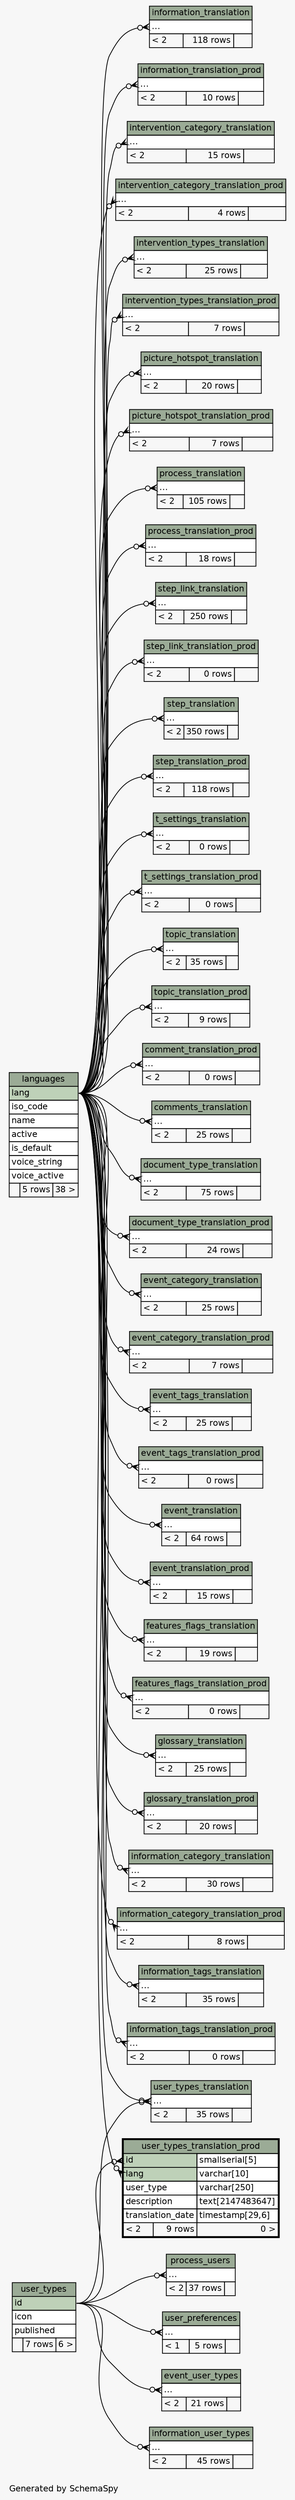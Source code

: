 // dot 2.30.1 on Linux 3.10.0-1127.19.1.el7.x86_64
// SchemaSpy rev 590
digraph "twoDegreesRelationshipsDiagram" {
  graph [
    rankdir="RL"
    bgcolor="#f7f7f7"
    label="\nGenerated by SchemaSpy"
    labeljust="l"
    nodesep="0.18"
    ranksep="0.46"
    fontname="Helvetica"
    fontsize="11"
  ];
  node [
    fontname="Helvetica"
    fontsize="11"
    shape="plaintext"
  ];
  edge [
    arrowsize="0.8"
  ];
  "comment_translation_prod":"elipses":w -> "languages":"lang":e [arrowhead=none dir=back arrowtail=crowodot];
  "comments_translation":"elipses":w -> "languages":"lang":e [arrowhead=none dir=back arrowtail=crowodot];
  "document_type_translation":"elipses":w -> "languages":"lang":e [arrowhead=none dir=back arrowtail=crowodot];
  "document_type_translation_prod":"elipses":w -> "languages":"lang":e [arrowhead=none dir=back arrowtail=crowodot];
  "event_category_translation":"elipses":w -> "languages":"lang":e [arrowhead=none dir=back arrowtail=crowodot];
  "event_category_translation_prod":"elipses":w -> "languages":"lang":e [arrowhead=none dir=back arrowtail=crowodot];
  "event_tags_translation":"elipses":w -> "languages":"lang":e [arrowhead=none dir=back arrowtail=crowodot];
  "event_tags_translation_prod":"elipses":w -> "languages":"lang":e [arrowhead=none dir=back arrowtail=crowodot];
  "event_translation":"elipses":w -> "languages":"lang":e [arrowhead=none dir=back arrowtail=crowodot];
  "event_translation_prod":"elipses":w -> "languages":"lang":e [arrowhead=none dir=back arrowtail=crowodot];
  "event_user_types":"elipses":w -> "user_types":"id":e [arrowhead=none dir=back arrowtail=crowodot];
  "features_flags_translation":"elipses":w -> "languages":"lang":e [arrowhead=none dir=back arrowtail=crowodot];
  "features_flags_translation_prod":"elipses":w -> "languages":"lang":e [arrowhead=none dir=back arrowtail=crowodot];
  "glossary_translation":"elipses":w -> "languages":"lang":e [arrowhead=none dir=back arrowtail=crowodot];
  "glossary_translation_prod":"elipses":w -> "languages":"lang":e [arrowhead=none dir=back arrowtail=crowodot];
  "information_category_translation":"elipses":w -> "languages":"lang":e [arrowhead=none dir=back arrowtail=crowodot];
  "information_category_translation_prod":"elipses":w -> "languages":"lang":e [arrowhead=none dir=back arrowtail=crowodot];
  "information_tags_translation":"elipses":w -> "languages":"lang":e [arrowhead=none dir=back arrowtail=crowodot];
  "information_tags_translation_prod":"elipses":w -> "languages":"lang":e [arrowhead=none dir=back arrowtail=crowodot];
  "information_translation":"elipses":w -> "languages":"lang":e [arrowhead=none dir=back arrowtail=crowodot];
  "information_translation_prod":"elipses":w -> "languages":"lang":e [arrowhead=none dir=back arrowtail=crowodot];
  "information_user_types":"elipses":w -> "user_types":"id":e [arrowhead=none dir=back arrowtail=crowodot];
  "intervention_category_translation":"elipses":w -> "languages":"lang":e [arrowhead=none dir=back arrowtail=crowodot];
  "intervention_category_translation_prod":"elipses":w -> "languages":"lang":e [arrowhead=none dir=back arrowtail=crowodot];
  "intervention_types_translation":"elipses":w -> "languages":"lang":e [arrowhead=none dir=back arrowtail=crowodot];
  "intervention_types_translation_prod":"elipses":w -> "languages":"lang":e [arrowhead=none dir=back arrowtail=crowodot];
  "picture_hotspot_translation":"elipses":w -> "languages":"lang":e [arrowhead=none dir=back arrowtail=crowodot];
  "picture_hotspot_translation_prod":"elipses":w -> "languages":"lang":e [arrowhead=none dir=back arrowtail=crowodot];
  "process_translation":"elipses":w -> "languages":"lang":e [arrowhead=none dir=back arrowtail=crowodot];
  "process_translation_prod":"elipses":w -> "languages":"lang":e [arrowhead=none dir=back arrowtail=crowodot];
  "process_users":"elipses":w -> "user_types":"id":e [arrowhead=none dir=back arrowtail=crowodot];
  "step_link_translation":"elipses":w -> "languages":"lang":e [arrowhead=none dir=back arrowtail=crowodot];
  "step_link_translation_prod":"elipses":w -> "languages":"lang":e [arrowhead=none dir=back arrowtail=crowodot];
  "step_translation":"elipses":w -> "languages":"lang":e [arrowhead=none dir=back arrowtail=crowodot];
  "step_translation_prod":"elipses":w -> "languages":"lang":e [arrowhead=none dir=back arrowtail=crowodot];
  "t_settings_translation":"elipses":w -> "languages":"lang":e [arrowhead=none dir=back arrowtail=crowodot];
  "t_settings_translation_prod":"elipses":w -> "languages":"lang":e [arrowhead=none dir=back arrowtail=crowodot];
  "topic_translation":"elipses":w -> "languages":"lang":e [arrowhead=none dir=back arrowtail=crowodot];
  "topic_translation_prod":"elipses":w -> "languages":"lang":e [arrowhead=none dir=back arrowtail=crowodot];
  "user_preferences":"elipses":w -> "user_types":"id":e [arrowhead=none dir=back arrowtail=crowodot];
  "user_types_translation":"elipses":w -> "user_types":"id":e [arrowhead=none dir=back arrowtail=crowodot];
  "user_types_translation":"elipses":w -> "languages":"lang":e [arrowhead=none dir=back arrowtail=crowodot];
  "user_types_translation_prod":"id":w -> "user_types":"id":e [arrowhead=none dir=back arrowtail=crowodot];
  "user_types_translation_prod":"lang":w -> "languages":"lang":e [arrowhead=none dir=back arrowtail=crowodot];
  "comment_translation_prod" [
    label=<
    <TABLE BORDER="0" CELLBORDER="1" CELLSPACING="0" BGCOLOR="#ffffff">
      <TR><TD COLSPAN="3" BGCOLOR="#9bab96" ALIGN="CENTER">comment_translation_prod</TD></TR>
      <TR><TD PORT="elipses" COLSPAN="3" ALIGN="LEFT">...</TD></TR>
      <TR><TD ALIGN="LEFT" BGCOLOR="#f7f7f7">&lt; 2</TD><TD ALIGN="RIGHT" BGCOLOR="#f7f7f7">0 rows</TD><TD ALIGN="RIGHT" BGCOLOR="#f7f7f7">  </TD></TR>
    </TABLE>>
    URL="comment_translation_prod.html"
    tooltip="comment_translation_prod"
  ];
  "comments_translation" [
    label=<
    <TABLE BORDER="0" CELLBORDER="1" CELLSPACING="0" BGCOLOR="#ffffff">
      <TR><TD COLSPAN="3" BGCOLOR="#9bab96" ALIGN="CENTER">comments_translation</TD></TR>
      <TR><TD PORT="elipses" COLSPAN="3" ALIGN="LEFT">...</TD></TR>
      <TR><TD ALIGN="LEFT" BGCOLOR="#f7f7f7">&lt; 2</TD><TD ALIGN="RIGHT" BGCOLOR="#f7f7f7">25 rows</TD><TD ALIGN="RIGHT" BGCOLOR="#f7f7f7">  </TD></TR>
    </TABLE>>
    URL="comments_translation.html"
    tooltip="comments_translation"
  ];
  "document_type_translation" [
    label=<
    <TABLE BORDER="0" CELLBORDER="1" CELLSPACING="0" BGCOLOR="#ffffff">
      <TR><TD COLSPAN="3" BGCOLOR="#9bab96" ALIGN="CENTER">document_type_translation</TD></TR>
      <TR><TD PORT="elipses" COLSPAN="3" ALIGN="LEFT">...</TD></TR>
      <TR><TD ALIGN="LEFT" BGCOLOR="#f7f7f7">&lt; 2</TD><TD ALIGN="RIGHT" BGCOLOR="#f7f7f7">75 rows</TD><TD ALIGN="RIGHT" BGCOLOR="#f7f7f7">  </TD></TR>
    </TABLE>>
    URL="document_type_translation.html"
    tooltip="document_type_translation"
  ];
  "document_type_translation_prod" [
    label=<
    <TABLE BORDER="0" CELLBORDER="1" CELLSPACING="0" BGCOLOR="#ffffff">
      <TR><TD COLSPAN="3" BGCOLOR="#9bab96" ALIGN="CENTER">document_type_translation_prod</TD></TR>
      <TR><TD PORT="elipses" COLSPAN="3" ALIGN="LEFT">...</TD></TR>
      <TR><TD ALIGN="LEFT" BGCOLOR="#f7f7f7">&lt; 2</TD><TD ALIGN="RIGHT" BGCOLOR="#f7f7f7">24 rows</TD><TD ALIGN="RIGHT" BGCOLOR="#f7f7f7">  </TD></TR>
    </TABLE>>
    URL="document_type_translation_prod.html"
    tooltip="document_type_translation_prod"
  ];
  "event_category_translation" [
    label=<
    <TABLE BORDER="0" CELLBORDER="1" CELLSPACING="0" BGCOLOR="#ffffff">
      <TR><TD COLSPAN="3" BGCOLOR="#9bab96" ALIGN="CENTER">event_category_translation</TD></TR>
      <TR><TD PORT="elipses" COLSPAN="3" ALIGN="LEFT">...</TD></TR>
      <TR><TD ALIGN="LEFT" BGCOLOR="#f7f7f7">&lt; 2</TD><TD ALIGN="RIGHT" BGCOLOR="#f7f7f7">25 rows</TD><TD ALIGN="RIGHT" BGCOLOR="#f7f7f7">  </TD></TR>
    </TABLE>>
    URL="event_category_translation.html"
    tooltip="event_category_translation"
  ];
  "event_category_translation_prod" [
    label=<
    <TABLE BORDER="0" CELLBORDER="1" CELLSPACING="0" BGCOLOR="#ffffff">
      <TR><TD COLSPAN="3" BGCOLOR="#9bab96" ALIGN="CENTER">event_category_translation_prod</TD></TR>
      <TR><TD PORT="elipses" COLSPAN="3" ALIGN="LEFT">...</TD></TR>
      <TR><TD ALIGN="LEFT" BGCOLOR="#f7f7f7">&lt; 2</TD><TD ALIGN="RIGHT" BGCOLOR="#f7f7f7">7 rows</TD><TD ALIGN="RIGHT" BGCOLOR="#f7f7f7">  </TD></TR>
    </TABLE>>
    URL="event_category_translation_prod.html"
    tooltip="event_category_translation_prod"
  ];
  "event_tags_translation" [
    label=<
    <TABLE BORDER="0" CELLBORDER="1" CELLSPACING="0" BGCOLOR="#ffffff">
      <TR><TD COLSPAN="3" BGCOLOR="#9bab96" ALIGN="CENTER">event_tags_translation</TD></TR>
      <TR><TD PORT="elipses" COLSPAN="3" ALIGN="LEFT">...</TD></TR>
      <TR><TD ALIGN="LEFT" BGCOLOR="#f7f7f7">&lt; 2</TD><TD ALIGN="RIGHT" BGCOLOR="#f7f7f7">25 rows</TD><TD ALIGN="RIGHT" BGCOLOR="#f7f7f7">  </TD></TR>
    </TABLE>>
    URL="event_tags_translation.html"
    tooltip="event_tags_translation"
  ];
  "event_tags_translation_prod" [
    label=<
    <TABLE BORDER="0" CELLBORDER="1" CELLSPACING="0" BGCOLOR="#ffffff">
      <TR><TD COLSPAN="3" BGCOLOR="#9bab96" ALIGN="CENTER">event_tags_translation_prod</TD></TR>
      <TR><TD PORT="elipses" COLSPAN="3" ALIGN="LEFT">...</TD></TR>
      <TR><TD ALIGN="LEFT" BGCOLOR="#f7f7f7">&lt; 2</TD><TD ALIGN="RIGHT" BGCOLOR="#f7f7f7">0 rows</TD><TD ALIGN="RIGHT" BGCOLOR="#f7f7f7">  </TD></TR>
    </TABLE>>
    URL="event_tags_translation_prod.html"
    tooltip="event_tags_translation_prod"
  ];
  "event_translation" [
    label=<
    <TABLE BORDER="0" CELLBORDER="1" CELLSPACING="0" BGCOLOR="#ffffff">
      <TR><TD COLSPAN="3" BGCOLOR="#9bab96" ALIGN="CENTER">event_translation</TD></TR>
      <TR><TD PORT="elipses" COLSPAN="3" ALIGN="LEFT">...</TD></TR>
      <TR><TD ALIGN="LEFT" BGCOLOR="#f7f7f7">&lt; 2</TD><TD ALIGN="RIGHT" BGCOLOR="#f7f7f7">64 rows</TD><TD ALIGN="RIGHT" BGCOLOR="#f7f7f7">  </TD></TR>
    </TABLE>>
    URL="event_translation.html"
    tooltip="event_translation"
  ];
  "event_translation_prod" [
    label=<
    <TABLE BORDER="0" CELLBORDER="1" CELLSPACING="0" BGCOLOR="#ffffff">
      <TR><TD COLSPAN="3" BGCOLOR="#9bab96" ALIGN="CENTER">event_translation_prod</TD></TR>
      <TR><TD PORT="elipses" COLSPAN="3" ALIGN="LEFT">...</TD></TR>
      <TR><TD ALIGN="LEFT" BGCOLOR="#f7f7f7">&lt; 2</TD><TD ALIGN="RIGHT" BGCOLOR="#f7f7f7">15 rows</TD><TD ALIGN="RIGHT" BGCOLOR="#f7f7f7">  </TD></TR>
    </TABLE>>
    URL="event_translation_prod.html"
    tooltip="event_translation_prod"
  ];
  "event_user_types" [
    label=<
    <TABLE BORDER="0" CELLBORDER="1" CELLSPACING="0" BGCOLOR="#ffffff">
      <TR><TD COLSPAN="3" BGCOLOR="#9bab96" ALIGN="CENTER">event_user_types</TD></TR>
      <TR><TD PORT="elipses" COLSPAN="3" ALIGN="LEFT">...</TD></TR>
      <TR><TD ALIGN="LEFT" BGCOLOR="#f7f7f7">&lt; 2</TD><TD ALIGN="RIGHT" BGCOLOR="#f7f7f7">21 rows</TD><TD ALIGN="RIGHT" BGCOLOR="#f7f7f7">  </TD></TR>
    </TABLE>>
    URL="event_user_types.html"
    tooltip="event_user_types"
  ];
  "features_flags_translation" [
    label=<
    <TABLE BORDER="0" CELLBORDER="1" CELLSPACING="0" BGCOLOR="#ffffff">
      <TR><TD COLSPAN="3" BGCOLOR="#9bab96" ALIGN="CENTER">features_flags_translation</TD></TR>
      <TR><TD PORT="elipses" COLSPAN="3" ALIGN="LEFT">...</TD></TR>
      <TR><TD ALIGN="LEFT" BGCOLOR="#f7f7f7">&lt; 2</TD><TD ALIGN="RIGHT" BGCOLOR="#f7f7f7">19 rows</TD><TD ALIGN="RIGHT" BGCOLOR="#f7f7f7">  </TD></TR>
    </TABLE>>
    URL="features_flags_translation.html"
    tooltip="features_flags_translation"
  ];
  "features_flags_translation_prod" [
    label=<
    <TABLE BORDER="0" CELLBORDER="1" CELLSPACING="0" BGCOLOR="#ffffff">
      <TR><TD COLSPAN="3" BGCOLOR="#9bab96" ALIGN="CENTER">features_flags_translation_prod</TD></TR>
      <TR><TD PORT="elipses" COLSPAN="3" ALIGN="LEFT">...</TD></TR>
      <TR><TD ALIGN="LEFT" BGCOLOR="#f7f7f7">&lt; 2</TD><TD ALIGN="RIGHT" BGCOLOR="#f7f7f7">0 rows</TD><TD ALIGN="RIGHT" BGCOLOR="#f7f7f7">  </TD></TR>
    </TABLE>>
    URL="features_flags_translation_prod.html"
    tooltip="features_flags_translation_prod"
  ];
  "glossary_translation" [
    label=<
    <TABLE BORDER="0" CELLBORDER="1" CELLSPACING="0" BGCOLOR="#ffffff">
      <TR><TD COLSPAN="3" BGCOLOR="#9bab96" ALIGN="CENTER">glossary_translation</TD></TR>
      <TR><TD PORT="elipses" COLSPAN="3" ALIGN="LEFT">...</TD></TR>
      <TR><TD ALIGN="LEFT" BGCOLOR="#f7f7f7">&lt; 2</TD><TD ALIGN="RIGHT" BGCOLOR="#f7f7f7">25 rows</TD><TD ALIGN="RIGHT" BGCOLOR="#f7f7f7">  </TD></TR>
    </TABLE>>
    URL="glossary_translation.html"
    tooltip="glossary_translation"
  ];
  "glossary_translation_prod" [
    label=<
    <TABLE BORDER="0" CELLBORDER="1" CELLSPACING="0" BGCOLOR="#ffffff">
      <TR><TD COLSPAN="3" BGCOLOR="#9bab96" ALIGN="CENTER">glossary_translation_prod</TD></TR>
      <TR><TD PORT="elipses" COLSPAN="3" ALIGN="LEFT">...</TD></TR>
      <TR><TD ALIGN="LEFT" BGCOLOR="#f7f7f7">&lt; 2</TD><TD ALIGN="RIGHT" BGCOLOR="#f7f7f7">20 rows</TD><TD ALIGN="RIGHT" BGCOLOR="#f7f7f7">  </TD></TR>
    </TABLE>>
    URL="glossary_translation_prod.html"
    tooltip="glossary_translation_prod"
  ];
  "information_category_translation" [
    label=<
    <TABLE BORDER="0" CELLBORDER="1" CELLSPACING="0" BGCOLOR="#ffffff">
      <TR><TD COLSPAN="3" BGCOLOR="#9bab96" ALIGN="CENTER">information_category_translation</TD></TR>
      <TR><TD PORT="elipses" COLSPAN="3" ALIGN="LEFT">...</TD></TR>
      <TR><TD ALIGN="LEFT" BGCOLOR="#f7f7f7">&lt; 2</TD><TD ALIGN="RIGHT" BGCOLOR="#f7f7f7">30 rows</TD><TD ALIGN="RIGHT" BGCOLOR="#f7f7f7">  </TD></TR>
    </TABLE>>
    URL="information_category_translation.html"
    tooltip="information_category_translation"
  ];
  "information_category_translation_prod" [
    label=<
    <TABLE BORDER="0" CELLBORDER="1" CELLSPACING="0" BGCOLOR="#ffffff">
      <TR><TD COLSPAN="3" BGCOLOR="#9bab96" ALIGN="CENTER">information_category_translation_prod</TD></TR>
      <TR><TD PORT="elipses" COLSPAN="3" ALIGN="LEFT">...</TD></TR>
      <TR><TD ALIGN="LEFT" BGCOLOR="#f7f7f7">&lt; 2</TD><TD ALIGN="RIGHT" BGCOLOR="#f7f7f7">8 rows</TD><TD ALIGN="RIGHT" BGCOLOR="#f7f7f7">  </TD></TR>
    </TABLE>>
    URL="information_category_translation_prod.html"
    tooltip="information_category_translation_prod"
  ];
  "information_tags_translation" [
    label=<
    <TABLE BORDER="0" CELLBORDER="1" CELLSPACING="0" BGCOLOR="#ffffff">
      <TR><TD COLSPAN="3" BGCOLOR="#9bab96" ALIGN="CENTER">information_tags_translation</TD></TR>
      <TR><TD PORT="elipses" COLSPAN="3" ALIGN="LEFT">...</TD></TR>
      <TR><TD ALIGN="LEFT" BGCOLOR="#f7f7f7">&lt; 2</TD><TD ALIGN="RIGHT" BGCOLOR="#f7f7f7">35 rows</TD><TD ALIGN="RIGHT" BGCOLOR="#f7f7f7">  </TD></TR>
    </TABLE>>
    URL="information_tags_translation.html"
    tooltip="information_tags_translation"
  ];
  "information_tags_translation_prod" [
    label=<
    <TABLE BORDER="0" CELLBORDER="1" CELLSPACING="0" BGCOLOR="#ffffff">
      <TR><TD COLSPAN="3" BGCOLOR="#9bab96" ALIGN="CENTER">information_tags_translation_prod</TD></TR>
      <TR><TD PORT="elipses" COLSPAN="3" ALIGN="LEFT">...</TD></TR>
      <TR><TD ALIGN="LEFT" BGCOLOR="#f7f7f7">&lt; 2</TD><TD ALIGN="RIGHT" BGCOLOR="#f7f7f7">0 rows</TD><TD ALIGN="RIGHT" BGCOLOR="#f7f7f7">  </TD></TR>
    </TABLE>>
    URL="information_tags_translation_prod.html"
    tooltip="information_tags_translation_prod"
  ];
  "information_translation" [
    label=<
    <TABLE BORDER="0" CELLBORDER="1" CELLSPACING="0" BGCOLOR="#ffffff">
      <TR><TD COLSPAN="3" BGCOLOR="#9bab96" ALIGN="CENTER">information_translation</TD></TR>
      <TR><TD PORT="elipses" COLSPAN="3" ALIGN="LEFT">...</TD></TR>
      <TR><TD ALIGN="LEFT" BGCOLOR="#f7f7f7">&lt; 2</TD><TD ALIGN="RIGHT" BGCOLOR="#f7f7f7">118 rows</TD><TD ALIGN="RIGHT" BGCOLOR="#f7f7f7">  </TD></TR>
    </TABLE>>
    URL="information_translation.html"
    tooltip="information_translation"
  ];
  "information_translation_prod" [
    label=<
    <TABLE BORDER="0" CELLBORDER="1" CELLSPACING="0" BGCOLOR="#ffffff">
      <TR><TD COLSPAN="3" BGCOLOR="#9bab96" ALIGN="CENTER">information_translation_prod</TD></TR>
      <TR><TD PORT="elipses" COLSPAN="3" ALIGN="LEFT">...</TD></TR>
      <TR><TD ALIGN="LEFT" BGCOLOR="#f7f7f7">&lt; 2</TD><TD ALIGN="RIGHT" BGCOLOR="#f7f7f7">10 rows</TD><TD ALIGN="RIGHT" BGCOLOR="#f7f7f7">  </TD></TR>
    </TABLE>>
    URL="information_translation_prod.html"
    tooltip="information_translation_prod"
  ];
  "information_user_types" [
    label=<
    <TABLE BORDER="0" CELLBORDER="1" CELLSPACING="0" BGCOLOR="#ffffff">
      <TR><TD COLSPAN="3" BGCOLOR="#9bab96" ALIGN="CENTER">information_user_types</TD></TR>
      <TR><TD PORT="elipses" COLSPAN="3" ALIGN="LEFT">...</TD></TR>
      <TR><TD ALIGN="LEFT" BGCOLOR="#f7f7f7">&lt; 2</TD><TD ALIGN="RIGHT" BGCOLOR="#f7f7f7">45 rows</TD><TD ALIGN="RIGHT" BGCOLOR="#f7f7f7">  </TD></TR>
    </TABLE>>
    URL="information_user_types.html"
    tooltip="information_user_types"
  ];
  "intervention_category_translation" [
    label=<
    <TABLE BORDER="0" CELLBORDER="1" CELLSPACING="0" BGCOLOR="#ffffff">
      <TR><TD COLSPAN="3" BGCOLOR="#9bab96" ALIGN="CENTER">intervention_category_translation</TD></TR>
      <TR><TD PORT="elipses" COLSPAN="3" ALIGN="LEFT">...</TD></TR>
      <TR><TD ALIGN="LEFT" BGCOLOR="#f7f7f7">&lt; 2</TD><TD ALIGN="RIGHT" BGCOLOR="#f7f7f7">15 rows</TD><TD ALIGN="RIGHT" BGCOLOR="#f7f7f7">  </TD></TR>
    </TABLE>>
    URL="intervention_category_translation.html"
    tooltip="intervention_category_translation"
  ];
  "intervention_category_translation_prod" [
    label=<
    <TABLE BORDER="0" CELLBORDER="1" CELLSPACING="0" BGCOLOR="#ffffff">
      <TR><TD COLSPAN="3" BGCOLOR="#9bab96" ALIGN="CENTER">intervention_category_translation_prod</TD></TR>
      <TR><TD PORT="elipses" COLSPAN="3" ALIGN="LEFT">...</TD></TR>
      <TR><TD ALIGN="LEFT" BGCOLOR="#f7f7f7">&lt; 2</TD><TD ALIGN="RIGHT" BGCOLOR="#f7f7f7">4 rows</TD><TD ALIGN="RIGHT" BGCOLOR="#f7f7f7">  </TD></TR>
    </TABLE>>
    URL="intervention_category_translation_prod.html"
    tooltip="intervention_category_translation_prod"
  ];
  "intervention_types_translation" [
    label=<
    <TABLE BORDER="0" CELLBORDER="1" CELLSPACING="0" BGCOLOR="#ffffff">
      <TR><TD COLSPAN="3" BGCOLOR="#9bab96" ALIGN="CENTER">intervention_types_translation</TD></TR>
      <TR><TD PORT="elipses" COLSPAN="3" ALIGN="LEFT">...</TD></TR>
      <TR><TD ALIGN="LEFT" BGCOLOR="#f7f7f7">&lt; 2</TD><TD ALIGN="RIGHT" BGCOLOR="#f7f7f7">25 rows</TD><TD ALIGN="RIGHT" BGCOLOR="#f7f7f7">  </TD></TR>
    </TABLE>>
    URL="intervention_types_translation.html"
    tooltip="intervention_types_translation"
  ];
  "intervention_types_translation_prod" [
    label=<
    <TABLE BORDER="0" CELLBORDER="1" CELLSPACING="0" BGCOLOR="#ffffff">
      <TR><TD COLSPAN="3" BGCOLOR="#9bab96" ALIGN="CENTER">intervention_types_translation_prod</TD></TR>
      <TR><TD PORT="elipses" COLSPAN="3" ALIGN="LEFT">...</TD></TR>
      <TR><TD ALIGN="LEFT" BGCOLOR="#f7f7f7">&lt; 2</TD><TD ALIGN="RIGHT" BGCOLOR="#f7f7f7">7 rows</TD><TD ALIGN="RIGHT" BGCOLOR="#f7f7f7">  </TD></TR>
    </TABLE>>
    URL="intervention_types_translation_prod.html"
    tooltip="intervention_types_translation_prod"
  ];
  "languages" [
    label=<
    <TABLE BORDER="0" CELLBORDER="1" CELLSPACING="0" BGCOLOR="#ffffff">
      <TR><TD COLSPAN="3" BGCOLOR="#9bab96" ALIGN="CENTER">languages</TD></TR>
      <TR><TD PORT="lang" COLSPAN="3" BGCOLOR="#bed1b8" ALIGN="LEFT">lang</TD></TR>
      <TR><TD PORT="iso_code" COLSPAN="3" ALIGN="LEFT">iso_code</TD></TR>
      <TR><TD PORT="name" COLSPAN="3" ALIGN="LEFT">name</TD></TR>
      <TR><TD PORT="active" COLSPAN="3" ALIGN="LEFT">active</TD></TR>
      <TR><TD PORT="is_default" COLSPAN="3" ALIGN="LEFT">is_default</TD></TR>
      <TR><TD PORT="voice_string" COLSPAN="3" ALIGN="LEFT">voice_string</TD></TR>
      <TR><TD PORT="voice_active" COLSPAN="3" ALIGN="LEFT">voice_active</TD></TR>
      <TR><TD ALIGN="LEFT" BGCOLOR="#f7f7f7">  </TD><TD ALIGN="RIGHT" BGCOLOR="#f7f7f7">5 rows</TD><TD ALIGN="RIGHT" BGCOLOR="#f7f7f7">38 &gt;</TD></TR>
    </TABLE>>
    URL="languages.html"
    tooltip="languages"
  ];
  "picture_hotspot_translation" [
    label=<
    <TABLE BORDER="0" CELLBORDER="1" CELLSPACING="0" BGCOLOR="#ffffff">
      <TR><TD COLSPAN="3" BGCOLOR="#9bab96" ALIGN="CENTER">picture_hotspot_translation</TD></TR>
      <TR><TD PORT="elipses" COLSPAN="3" ALIGN="LEFT">...</TD></TR>
      <TR><TD ALIGN="LEFT" BGCOLOR="#f7f7f7">&lt; 2</TD><TD ALIGN="RIGHT" BGCOLOR="#f7f7f7">20 rows</TD><TD ALIGN="RIGHT" BGCOLOR="#f7f7f7">  </TD></TR>
    </TABLE>>
    URL="picture_hotspot_translation.html"
    tooltip="picture_hotspot_translation"
  ];
  "picture_hotspot_translation_prod" [
    label=<
    <TABLE BORDER="0" CELLBORDER="1" CELLSPACING="0" BGCOLOR="#ffffff">
      <TR><TD COLSPAN="3" BGCOLOR="#9bab96" ALIGN="CENTER">picture_hotspot_translation_prod</TD></TR>
      <TR><TD PORT="elipses" COLSPAN="3" ALIGN="LEFT">...</TD></TR>
      <TR><TD ALIGN="LEFT" BGCOLOR="#f7f7f7">&lt; 2</TD><TD ALIGN="RIGHT" BGCOLOR="#f7f7f7">7 rows</TD><TD ALIGN="RIGHT" BGCOLOR="#f7f7f7">  </TD></TR>
    </TABLE>>
    URL="picture_hotspot_translation_prod.html"
    tooltip="picture_hotspot_translation_prod"
  ];
  "process_translation" [
    label=<
    <TABLE BORDER="0" CELLBORDER="1" CELLSPACING="0" BGCOLOR="#ffffff">
      <TR><TD COLSPAN="3" BGCOLOR="#9bab96" ALIGN="CENTER">process_translation</TD></TR>
      <TR><TD PORT="elipses" COLSPAN="3" ALIGN="LEFT">...</TD></TR>
      <TR><TD ALIGN="LEFT" BGCOLOR="#f7f7f7">&lt; 2</TD><TD ALIGN="RIGHT" BGCOLOR="#f7f7f7">105 rows</TD><TD ALIGN="RIGHT" BGCOLOR="#f7f7f7">  </TD></TR>
    </TABLE>>
    URL="process_translation.html"
    tooltip="process_translation"
  ];
  "process_translation_prod" [
    label=<
    <TABLE BORDER="0" CELLBORDER="1" CELLSPACING="0" BGCOLOR="#ffffff">
      <TR><TD COLSPAN="3" BGCOLOR="#9bab96" ALIGN="CENTER">process_translation_prod</TD></TR>
      <TR><TD PORT="elipses" COLSPAN="3" ALIGN="LEFT">...</TD></TR>
      <TR><TD ALIGN="LEFT" BGCOLOR="#f7f7f7">&lt; 2</TD><TD ALIGN="RIGHT" BGCOLOR="#f7f7f7">18 rows</TD><TD ALIGN="RIGHT" BGCOLOR="#f7f7f7">  </TD></TR>
    </TABLE>>
    URL="process_translation_prod.html"
    tooltip="process_translation_prod"
  ];
  "process_users" [
    label=<
    <TABLE BORDER="0" CELLBORDER="1" CELLSPACING="0" BGCOLOR="#ffffff">
      <TR><TD COLSPAN="3" BGCOLOR="#9bab96" ALIGN="CENTER">process_users</TD></TR>
      <TR><TD PORT="elipses" COLSPAN="3" ALIGN="LEFT">...</TD></TR>
      <TR><TD ALIGN="LEFT" BGCOLOR="#f7f7f7">&lt; 2</TD><TD ALIGN="RIGHT" BGCOLOR="#f7f7f7">37 rows</TD><TD ALIGN="RIGHT" BGCOLOR="#f7f7f7">  </TD></TR>
    </TABLE>>
    URL="process_users.html"
    tooltip="process_users"
  ];
  "step_link_translation" [
    label=<
    <TABLE BORDER="0" CELLBORDER="1" CELLSPACING="0" BGCOLOR="#ffffff">
      <TR><TD COLSPAN="3" BGCOLOR="#9bab96" ALIGN="CENTER">step_link_translation</TD></TR>
      <TR><TD PORT="elipses" COLSPAN="3" ALIGN="LEFT">...</TD></TR>
      <TR><TD ALIGN="LEFT" BGCOLOR="#f7f7f7">&lt; 2</TD><TD ALIGN="RIGHT" BGCOLOR="#f7f7f7">250 rows</TD><TD ALIGN="RIGHT" BGCOLOR="#f7f7f7">  </TD></TR>
    </TABLE>>
    URL="step_link_translation.html"
    tooltip="step_link_translation"
  ];
  "step_link_translation_prod" [
    label=<
    <TABLE BORDER="0" CELLBORDER="1" CELLSPACING="0" BGCOLOR="#ffffff">
      <TR><TD COLSPAN="3" BGCOLOR="#9bab96" ALIGN="CENTER">step_link_translation_prod</TD></TR>
      <TR><TD PORT="elipses" COLSPAN="3" ALIGN="LEFT">...</TD></TR>
      <TR><TD ALIGN="LEFT" BGCOLOR="#f7f7f7">&lt; 2</TD><TD ALIGN="RIGHT" BGCOLOR="#f7f7f7">0 rows</TD><TD ALIGN="RIGHT" BGCOLOR="#f7f7f7">  </TD></TR>
    </TABLE>>
    URL="step_link_translation_prod.html"
    tooltip="step_link_translation_prod"
  ];
  "step_translation" [
    label=<
    <TABLE BORDER="0" CELLBORDER="1" CELLSPACING="0" BGCOLOR="#ffffff">
      <TR><TD COLSPAN="3" BGCOLOR="#9bab96" ALIGN="CENTER">step_translation</TD></TR>
      <TR><TD PORT="elipses" COLSPAN="3" ALIGN="LEFT">...</TD></TR>
      <TR><TD ALIGN="LEFT" BGCOLOR="#f7f7f7">&lt; 2</TD><TD ALIGN="RIGHT" BGCOLOR="#f7f7f7">350 rows</TD><TD ALIGN="RIGHT" BGCOLOR="#f7f7f7">  </TD></TR>
    </TABLE>>
    URL="step_translation.html"
    tooltip="step_translation"
  ];
  "step_translation_prod" [
    label=<
    <TABLE BORDER="0" CELLBORDER="1" CELLSPACING="0" BGCOLOR="#ffffff">
      <TR><TD COLSPAN="3" BGCOLOR="#9bab96" ALIGN="CENTER">step_translation_prod</TD></TR>
      <TR><TD PORT="elipses" COLSPAN="3" ALIGN="LEFT">...</TD></TR>
      <TR><TD ALIGN="LEFT" BGCOLOR="#f7f7f7">&lt; 2</TD><TD ALIGN="RIGHT" BGCOLOR="#f7f7f7">118 rows</TD><TD ALIGN="RIGHT" BGCOLOR="#f7f7f7">  </TD></TR>
    </TABLE>>
    URL="step_translation_prod.html"
    tooltip="step_translation_prod"
  ];
  "t_settings_translation" [
    label=<
    <TABLE BORDER="0" CELLBORDER="1" CELLSPACING="0" BGCOLOR="#ffffff">
      <TR><TD COLSPAN="3" BGCOLOR="#9bab96" ALIGN="CENTER">t_settings_translation</TD></TR>
      <TR><TD PORT="elipses" COLSPAN="3" ALIGN="LEFT">...</TD></TR>
      <TR><TD ALIGN="LEFT" BGCOLOR="#f7f7f7">&lt; 2</TD><TD ALIGN="RIGHT" BGCOLOR="#f7f7f7">0 rows</TD><TD ALIGN="RIGHT" BGCOLOR="#f7f7f7">  </TD></TR>
    </TABLE>>
    URL="t_settings_translation.html"
    tooltip="t_settings_translation"
  ];
  "t_settings_translation_prod" [
    label=<
    <TABLE BORDER="0" CELLBORDER="1" CELLSPACING="0" BGCOLOR="#ffffff">
      <TR><TD COLSPAN="3" BGCOLOR="#9bab96" ALIGN="CENTER">t_settings_translation_prod</TD></TR>
      <TR><TD PORT="elipses" COLSPAN="3" ALIGN="LEFT">...</TD></TR>
      <TR><TD ALIGN="LEFT" BGCOLOR="#f7f7f7">&lt; 2</TD><TD ALIGN="RIGHT" BGCOLOR="#f7f7f7">0 rows</TD><TD ALIGN="RIGHT" BGCOLOR="#f7f7f7">  </TD></TR>
    </TABLE>>
    URL="t_settings_translation_prod.html"
    tooltip="t_settings_translation_prod"
  ];
  "topic_translation" [
    label=<
    <TABLE BORDER="0" CELLBORDER="1" CELLSPACING="0" BGCOLOR="#ffffff">
      <TR><TD COLSPAN="3" BGCOLOR="#9bab96" ALIGN="CENTER">topic_translation</TD></TR>
      <TR><TD PORT="elipses" COLSPAN="3" ALIGN="LEFT">...</TD></TR>
      <TR><TD ALIGN="LEFT" BGCOLOR="#f7f7f7">&lt; 2</TD><TD ALIGN="RIGHT" BGCOLOR="#f7f7f7">35 rows</TD><TD ALIGN="RIGHT" BGCOLOR="#f7f7f7">  </TD></TR>
    </TABLE>>
    URL="topic_translation.html"
    tooltip="topic_translation"
  ];
  "topic_translation_prod" [
    label=<
    <TABLE BORDER="0" CELLBORDER="1" CELLSPACING="0" BGCOLOR="#ffffff">
      <TR><TD COLSPAN="3" BGCOLOR="#9bab96" ALIGN="CENTER">topic_translation_prod</TD></TR>
      <TR><TD PORT="elipses" COLSPAN="3" ALIGN="LEFT">...</TD></TR>
      <TR><TD ALIGN="LEFT" BGCOLOR="#f7f7f7">&lt; 2</TD><TD ALIGN="RIGHT" BGCOLOR="#f7f7f7">9 rows</TD><TD ALIGN="RIGHT" BGCOLOR="#f7f7f7">  </TD></TR>
    </TABLE>>
    URL="topic_translation_prod.html"
    tooltip="topic_translation_prod"
  ];
  "user_preferences" [
    label=<
    <TABLE BORDER="0" CELLBORDER="1" CELLSPACING="0" BGCOLOR="#ffffff">
      <TR><TD COLSPAN="3" BGCOLOR="#9bab96" ALIGN="CENTER">user_preferences</TD></TR>
      <TR><TD PORT="elipses" COLSPAN="3" ALIGN="LEFT">...</TD></TR>
      <TR><TD ALIGN="LEFT" BGCOLOR="#f7f7f7">&lt; 1</TD><TD ALIGN="RIGHT" BGCOLOR="#f7f7f7">5 rows</TD><TD ALIGN="RIGHT" BGCOLOR="#f7f7f7">  </TD></TR>
    </TABLE>>
    URL="user_preferences.html"
    tooltip="user_preferences"
  ];
  "user_types" [
    label=<
    <TABLE BORDER="0" CELLBORDER="1" CELLSPACING="0" BGCOLOR="#ffffff">
      <TR><TD COLSPAN="3" BGCOLOR="#9bab96" ALIGN="CENTER">user_types</TD></TR>
      <TR><TD PORT="id" COLSPAN="3" BGCOLOR="#bed1b8" ALIGN="LEFT">id</TD></TR>
      <TR><TD PORT="icon" COLSPAN="3" ALIGN="LEFT">icon</TD></TR>
      <TR><TD PORT="published" COLSPAN="3" ALIGN="LEFT">published</TD></TR>
      <TR><TD ALIGN="LEFT" BGCOLOR="#f7f7f7">  </TD><TD ALIGN="RIGHT" BGCOLOR="#f7f7f7">7 rows</TD><TD ALIGN="RIGHT" BGCOLOR="#f7f7f7">6 &gt;</TD></TR>
    </TABLE>>
    URL="user_types.html"
    tooltip="user_types"
  ];
  "user_types_translation" [
    label=<
    <TABLE BORDER="0" CELLBORDER="1" CELLSPACING="0" BGCOLOR="#ffffff">
      <TR><TD COLSPAN="3" BGCOLOR="#9bab96" ALIGN="CENTER">user_types_translation</TD></TR>
      <TR><TD PORT="elipses" COLSPAN="3" ALIGN="LEFT">...</TD></TR>
      <TR><TD ALIGN="LEFT" BGCOLOR="#f7f7f7">&lt; 2</TD><TD ALIGN="RIGHT" BGCOLOR="#f7f7f7">35 rows</TD><TD ALIGN="RIGHT" BGCOLOR="#f7f7f7">  </TD></TR>
    </TABLE>>
    URL="user_types_translation.html"
    tooltip="user_types_translation"
  ];
  "user_types_translation_prod" [
    label=<
    <TABLE BORDER="2" CELLBORDER="1" CELLSPACING="0" BGCOLOR="#ffffff">
      <TR><TD COLSPAN="3" BGCOLOR="#9bab96" ALIGN="CENTER">user_types_translation_prod</TD></TR>
      <TR><TD PORT="id" COLSPAN="2" BGCOLOR="#bed1b8" ALIGN="LEFT">id</TD><TD PORT="id.type" ALIGN="LEFT">smallserial[5]</TD></TR>
      <TR><TD PORT="lang" COLSPAN="2" BGCOLOR="#bed1b8" ALIGN="LEFT">lang</TD><TD PORT="lang.type" ALIGN="LEFT">varchar[10]</TD></TR>
      <TR><TD PORT="user_type" COLSPAN="2" ALIGN="LEFT">user_type</TD><TD PORT="user_type.type" ALIGN="LEFT">varchar[250]</TD></TR>
      <TR><TD PORT="description" COLSPAN="2" ALIGN="LEFT">description</TD><TD PORT="description.type" ALIGN="LEFT">text[2147483647]</TD></TR>
      <TR><TD PORT="translation_date" COLSPAN="2" ALIGN="LEFT">translation_date</TD><TD PORT="translation_date.type" ALIGN="LEFT">timestamp[29,6]</TD></TR>
      <TR><TD ALIGN="LEFT" BGCOLOR="#f7f7f7">&lt; 2</TD><TD ALIGN="RIGHT" BGCOLOR="#f7f7f7">9 rows</TD><TD ALIGN="RIGHT" BGCOLOR="#f7f7f7">0 &gt;</TD></TR>
    </TABLE>>
    URL="user_types_translation_prod.html"
    tooltip="user_types_translation_prod"
  ];
}
